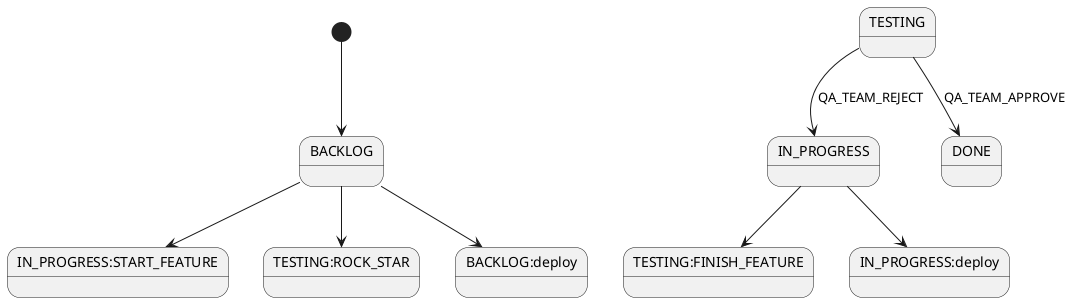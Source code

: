 @startuml
[*] --> BACKLOG
BACKLOG --> IN_PROGRESS:START_FEATURE
IN_PROGRESS --> TESTING:FINISH_FEATURE
IN_PROGRESS --> IN_PROGRESS:deploy
TESTING --> DONE: QA_TEAM_APPROVE
TESTING --> IN_PROGRESS: QA_TEAM_REJECT
BACKLOG --> TESTING:ROCK_STAR
BACKLOG --> BACKLOG:deploy
@enduml